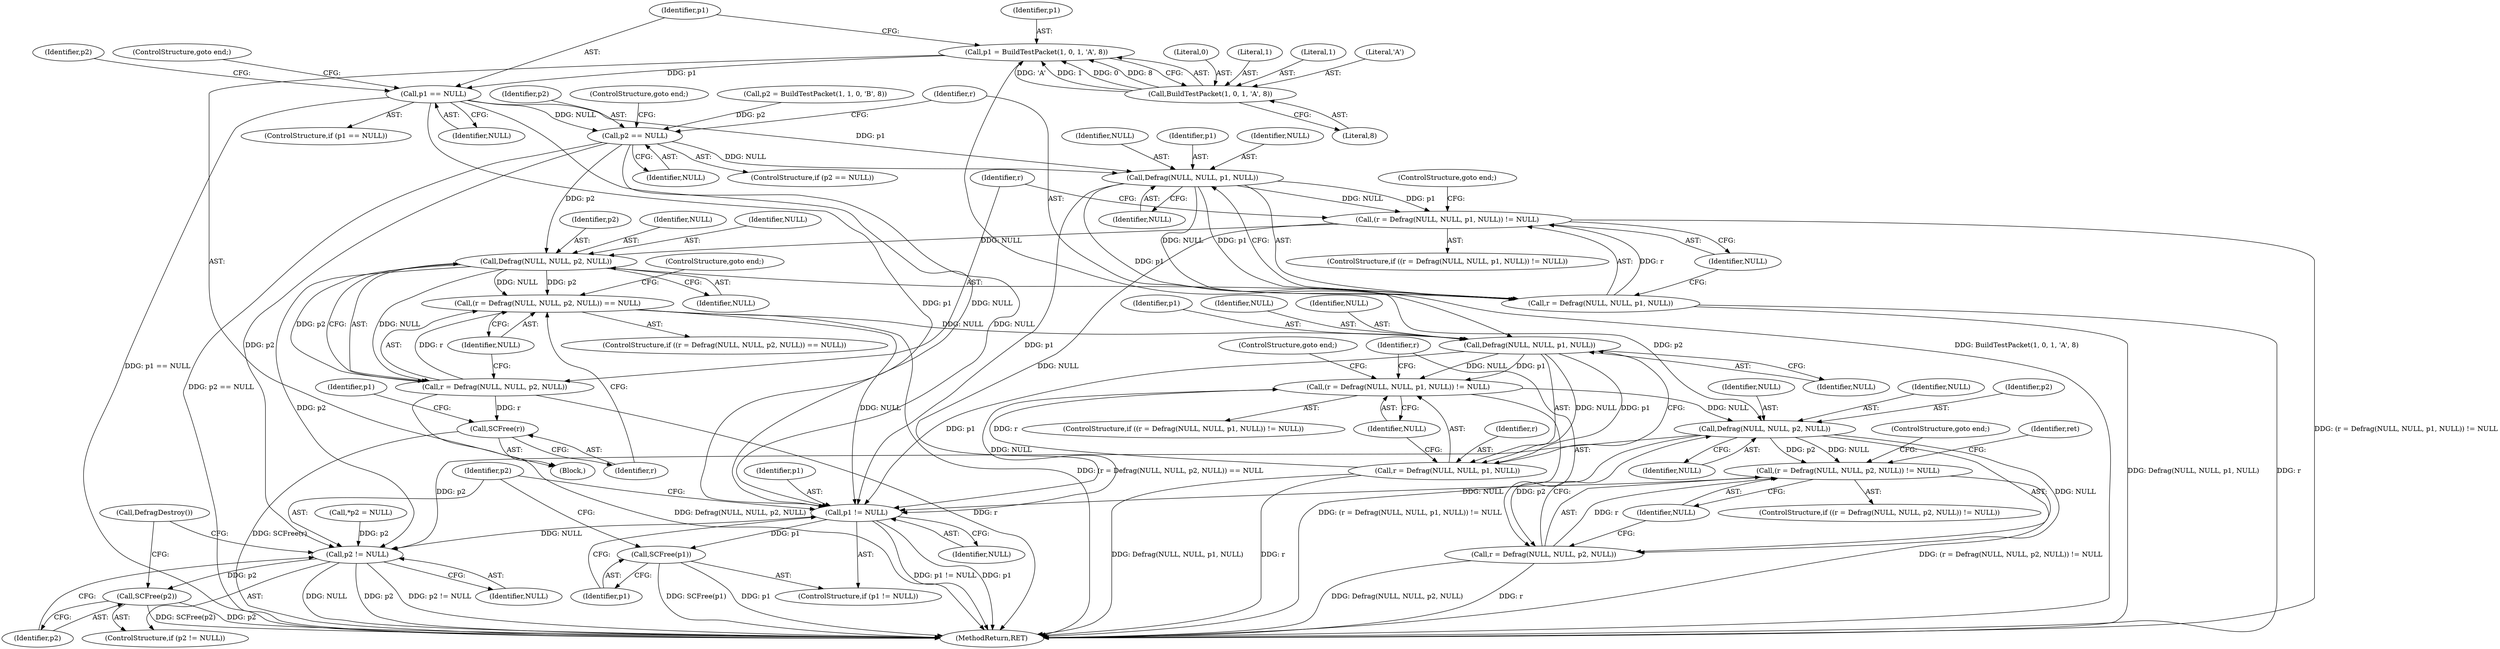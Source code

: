 digraph "1_suricata_4a04f814b15762eb446a5ead4d69d021512df6f8_12@pointer" {
"1000123" [label="(Call,p1 = BuildTestPacket(1, 0, 1, 'A', 8))"];
"1000125" [label="(Call,BuildTestPacket(1, 0, 1, 'A', 8))"];
"1000132" [label="(Call,p1 == NULL)"];
"1000145" [label="(Call,p2 == NULL)"];
"1000153" [label="(Call,Defrag(NULL, NULL, p1, NULL))"];
"1000150" [label="(Call,(r = Defrag(NULL, NULL, p1, NULL)) != NULL)"];
"1000164" [label="(Call,Defrag(NULL, NULL, p2, NULL))"];
"1000161" [label="(Call,(r = Defrag(NULL, NULL, p2, NULL)) == NULL)"];
"1000191" [label="(Call,Defrag(NULL, NULL, p1, NULL))"];
"1000188" [label="(Call,(r = Defrag(NULL, NULL, p1, NULL)) != NULL)"];
"1000202" [label="(Call,Defrag(NULL, NULL, p2, NULL))"];
"1000199" [label="(Call,(r = Defrag(NULL, NULL, p2, NULL)) != NULL)"];
"1000214" [label="(Call,p1 != NULL)"];
"1000217" [label="(Call,SCFree(p1))"];
"1000220" [label="(Call,p2 != NULL)"];
"1000223" [label="(Call,SCFree(p2))"];
"1000200" [label="(Call,r = Defrag(NULL, NULL, p2, NULL))"];
"1000189" [label="(Call,r = Defrag(NULL, NULL, p1, NULL))"];
"1000162" [label="(Call,r = Defrag(NULL, NULL, p2, NULL))"];
"1000171" [label="(Call,SCFree(r))"];
"1000151" [label="(Call,r = Defrag(NULL, NULL, p1, NULL))"];
"1000123" [label="(Call,p1 = BuildTestPacket(1, 0, 1, 'A', 8))"];
"1000131" [label="(ControlStructure,if (p1 == NULL))"];
"1000167" [label="(Identifier,p2)"];
"1000145" [label="(Call,p2 == NULL)"];
"1000224" [label="(Identifier,p2)"];
"1000168" [label="(Identifier,NULL)"];
"1000169" [label="(Identifier,NULL)"];
"1000213" [label="(ControlStructure,if (p1 != NULL))"];
"1000223" [label="(Call,SCFree(p2))"];
"1000137" [label="(Identifier,p2)"];
"1000159" [label="(ControlStructure,goto end;)"];
"1000151" [label="(Call,r = Defrag(NULL, NULL, p1, NULL))"];
"1000221" [label="(Identifier,p2)"];
"1000111" [label="(Call,*p2 = NULL)"];
"1000203" [label="(Identifier,NULL)"];
"1000172" [label="(Identifier,r)"];
"1000189" [label="(Call,r = Defrag(NULL, NULL, p1, NULL))"];
"1000219" [label="(ControlStructure,if (p2 != NULL))"];
"1000155" [label="(Identifier,NULL)"];
"1000204" [label="(Identifier,NULL)"];
"1000171" [label="(Call,SCFree(r))"];
"1000201" [label="(Identifier,r)"];
"1000153" [label="(Call,Defrag(NULL, NULL, p1, NULL))"];
"1000150" [label="(Call,(r = Defrag(NULL, NULL, p1, NULL)) != NULL)"];
"1000214" [label="(Call,p1 != NULL)"];
"1000152" [label="(Identifier,r)"];
"1000156" [label="(Identifier,p1)"];
"1000191" [label="(Call,Defrag(NULL, NULL, p1, NULL))"];
"1000194" [label="(Identifier,p1)"];
"1000163" [label="(Identifier,r)"];
"1000125" [label="(Call,BuildTestPacket(1, 0, 1, 'A', 8))"];
"1000130" [label="(Literal,8)"];
"1000136" [label="(Call,p2 = BuildTestPacket(1, 1, 0, 'B', 8))"];
"1000220" [label="(Call,p2 != NULL)"];
"1000162" [label="(Call,r = Defrag(NULL, NULL, p2, NULL))"];
"1000132" [label="(Call,p1 == NULL)"];
"1000160" [label="(ControlStructure,if ((r = Defrag(NULL, NULL, p2, NULL)) == NULL))"];
"1000195" [label="(Identifier,NULL)"];
"1000210" [label="(Identifier,ret)"];
"1000127" [label="(Literal,0)"];
"1000165" [label="(Identifier,NULL)"];
"1000190" [label="(Identifier,r)"];
"1000166" [label="(Identifier,NULL)"];
"1000134" [label="(Identifier,NULL)"];
"1000188" [label="(Call,(r = Defrag(NULL, NULL, p1, NULL)) != NULL)"];
"1000128" [label="(Literal,1)"];
"1000206" [label="(Identifier,NULL)"];
"1000217" [label="(Call,SCFree(p1))"];
"1000126" [label="(Literal,1)"];
"1000135" [label="(ControlStructure,goto end;)"];
"1000187" [label="(ControlStructure,if ((r = Defrag(NULL, NULL, p1, NULL)) != NULL))"];
"1000222" [label="(Identifier,NULL)"];
"1000158" [label="(Identifier,NULL)"];
"1000196" [label="(Identifier,NULL)"];
"1000176" [label="(Identifier,p1)"];
"1000154" [label="(Identifier,NULL)"];
"1000200" [label="(Call,r = Defrag(NULL, NULL, p2, NULL))"];
"1000157" [label="(Identifier,NULL)"];
"1000105" [label="(Block,)"];
"1000202" [label="(Call,Defrag(NULL, NULL, p2, NULL))"];
"1000192" [label="(Identifier,NULL)"];
"1000133" [label="(Identifier,p1)"];
"1000218" [label="(Identifier,p1)"];
"1000147" [label="(Identifier,NULL)"];
"1000225" [label="(Call,DefragDestroy())"];
"1000170" [label="(ControlStructure,goto end;)"];
"1000144" [label="(ControlStructure,if (p2 == NULL))"];
"1000228" [label="(MethodReturn,RET)"];
"1000164" [label="(Call,Defrag(NULL, NULL, p2, NULL))"];
"1000198" [label="(ControlStructure,if ((r = Defrag(NULL, NULL, p2, NULL)) != NULL))"];
"1000149" [label="(ControlStructure,if ((r = Defrag(NULL, NULL, p1, NULL)) != NULL))"];
"1000215" [label="(Identifier,p1)"];
"1000146" [label="(Identifier,p2)"];
"1000205" [label="(Identifier,p2)"];
"1000161" [label="(Call,(r = Defrag(NULL, NULL, p2, NULL)) == NULL)"];
"1000148" [label="(ControlStructure,goto end;)"];
"1000129" [label="(Literal,'A')"];
"1000193" [label="(Identifier,NULL)"];
"1000197" [label="(ControlStructure,goto end;)"];
"1000199" [label="(Call,(r = Defrag(NULL, NULL, p2, NULL)) != NULL)"];
"1000207" [label="(Identifier,NULL)"];
"1000208" [label="(ControlStructure,goto end;)"];
"1000216" [label="(Identifier,NULL)"];
"1000124" [label="(Identifier,p1)"];
"1000123" -> "1000105"  [label="AST: "];
"1000123" -> "1000125"  [label="CFG: "];
"1000124" -> "1000123"  [label="AST: "];
"1000125" -> "1000123"  [label="AST: "];
"1000133" -> "1000123"  [label="CFG: "];
"1000123" -> "1000228"  [label="DDG: BuildTestPacket(1, 0, 1, 'A', 8)"];
"1000125" -> "1000123"  [label="DDG: 'A'"];
"1000125" -> "1000123"  [label="DDG: 1"];
"1000125" -> "1000123"  [label="DDG: 0"];
"1000125" -> "1000123"  [label="DDG: 8"];
"1000123" -> "1000132"  [label="DDG: p1"];
"1000125" -> "1000130"  [label="CFG: "];
"1000126" -> "1000125"  [label="AST: "];
"1000127" -> "1000125"  [label="AST: "];
"1000128" -> "1000125"  [label="AST: "];
"1000129" -> "1000125"  [label="AST: "];
"1000130" -> "1000125"  [label="AST: "];
"1000132" -> "1000131"  [label="AST: "];
"1000132" -> "1000134"  [label="CFG: "];
"1000133" -> "1000132"  [label="AST: "];
"1000134" -> "1000132"  [label="AST: "];
"1000135" -> "1000132"  [label="CFG: "];
"1000137" -> "1000132"  [label="CFG: "];
"1000132" -> "1000228"  [label="DDG: p1 == NULL"];
"1000132" -> "1000145"  [label="DDG: NULL"];
"1000132" -> "1000153"  [label="DDG: p1"];
"1000132" -> "1000214"  [label="DDG: p1"];
"1000132" -> "1000214"  [label="DDG: NULL"];
"1000145" -> "1000144"  [label="AST: "];
"1000145" -> "1000147"  [label="CFG: "];
"1000146" -> "1000145"  [label="AST: "];
"1000147" -> "1000145"  [label="AST: "];
"1000148" -> "1000145"  [label="CFG: "];
"1000152" -> "1000145"  [label="CFG: "];
"1000145" -> "1000228"  [label="DDG: p2 == NULL"];
"1000136" -> "1000145"  [label="DDG: p2"];
"1000145" -> "1000153"  [label="DDG: NULL"];
"1000145" -> "1000164"  [label="DDG: p2"];
"1000145" -> "1000214"  [label="DDG: NULL"];
"1000145" -> "1000220"  [label="DDG: p2"];
"1000153" -> "1000151"  [label="AST: "];
"1000153" -> "1000157"  [label="CFG: "];
"1000154" -> "1000153"  [label="AST: "];
"1000155" -> "1000153"  [label="AST: "];
"1000156" -> "1000153"  [label="AST: "];
"1000157" -> "1000153"  [label="AST: "];
"1000151" -> "1000153"  [label="CFG: "];
"1000153" -> "1000150"  [label="DDG: NULL"];
"1000153" -> "1000150"  [label="DDG: p1"];
"1000153" -> "1000151"  [label="DDG: NULL"];
"1000153" -> "1000151"  [label="DDG: p1"];
"1000153" -> "1000191"  [label="DDG: p1"];
"1000153" -> "1000214"  [label="DDG: p1"];
"1000150" -> "1000149"  [label="AST: "];
"1000150" -> "1000158"  [label="CFG: "];
"1000151" -> "1000150"  [label="AST: "];
"1000158" -> "1000150"  [label="AST: "];
"1000159" -> "1000150"  [label="CFG: "];
"1000163" -> "1000150"  [label="CFG: "];
"1000150" -> "1000228"  [label="DDG: (r = Defrag(NULL, NULL, p1, NULL)) != NULL"];
"1000151" -> "1000150"  [label="DDG: r"];
"1000150" -> "1000164"  [label="DDG: NULL"];
"1000150" -> "1000214"  [label="DDG: NULL"];
"1000164" -> "1000162"  [label="AST: "];
"1000164" -> "1000168"  [label="CFG: "];
"1000165" -> "1000164"  [label="AST: "];
"1000166" -> "1000164"  [label="AST: "];
"1000167" -> "1000164"  [label="AST: "];
"1000168" -> "1000164"  [label="AST: "];
"1000162" -> "1000164"  [label="CFG: "];
"1000164" -> "1000161"  [label="DDG: NULL"];
"1000164" -> "1000161"  [label="DDG: p2"];
"1000164" -> "1000162"  [label="DDG: NULL"];
"1000164" -> "1000162"  [label="DDG: p2"];
"1000164" -> "1000202"  [label="DDG: p2"];
"1000164" -> "1000220"  [label="DDG: p2"];
"1000161" -> "1000160"  [label="AST: "];
"1000161" -> "1000169"  [label="CFG: "];
"1000162" -> "1000161"  [label="AST: "];
"1000169" -> "1000161"  [label="AST: "];
"1000170" -> "1000161"  [label="CFG: "];
"1000172" -> "1000161"  [label="CFG: "];
"1000161" -> "1000228"  [label="DDG: (r = Defrag(NULL, NULL, p2, NULL)) == NULL"];
"1000162" -> "1000161"  [label="DDG: r"];
"1000161" -> "1000191"  [label="DDG: NULL"];
"1000161" -> "1000214"  [label="DDG: NULL"];
"1000191" -> "1000189"  [label="AST: "];
"1000191" -> "1000195"  [label="CFG: "];
"1000192" -> "1000191"  [label="AST: "];
"1000193" -> "1000191"  [label="AST: "];
"1000194" -> "1000191"  [label="AST: "];
"1000195" -> "1000191"  [label="AST: "];
"1000189" -> "1000191"  [label="CFG: "];
"1000191" -> "1000188"  [label="DDG: NULL"];
"1000191" -> "1000188"  [label="DDG: p1"];
"1000191" -> "1000189"  [label="DDG: NULL"];
"1000191" -> "1000189"  [label="DDG: p1"];
"1000191" -> "1000214"  [label="DDG: p1"];
"1000188" -> "1000187"  [label="AST: "];
"1000188" -> "1000196"  [label="CFG: "];
"1000189" -> "1000188"  [label="AST: "];
"1000196" -> "1000188"  [label="AST: "];
"1000197" -> "1000188"  [label="CFG: "];
"1000201" -> "1000188"  [label="CFG: "];
"1000188" -> "1000228"  [label="DDG: (r = Defrag(NULL, NULL, p1, NULL)) != NULL"];
"1000189" -> "1000188"  [label="DDG: r"];
"1000188" -> "1000202"  [label="DDG: NULL"];
"1000188" -> "1000214"  [label="DDG: NULL"];
"1000202" -> "1000200"  [label="AST: "];
"1000202" -> "1000206"  [label="CFG: "];
"1000203" -> "1000202"  [label="AST: "];
"1000204" -> "1000202"  [label="AST: "];
"1000205" -> "1000202"  [label="AST: "];
"1000206" -> "1000202"  [label="AST: "];
"1000200" -> "1000202"  [label="CFG: "];
"1000202" -> "1000199"  [label="DDG: NULL"];
"1000202" -> "1000199"  [label="DDG: p2"];
"1000202" -> "1000200"  [label="DDG: NULL"];
"1000202" -> "1000200"  [label="DDG: p2"];
"1000202" -> "1000220"  [label="DDG: p2"];
"1000199" -> "1000198"  [label="AST: "];
"1000199" -> "1000207"  [label="CFG: "];
"1000200" -> "1000199"  [label="AST: "];
"1000207" -> "1000199"  [label="AST: "];
"1000208" -> "1000199"  [label="CFG: "];
"1000210" -> "1000199"  [label="CFG: "];
"1000199" -> "1000228"  [label="DDG: (r = Defrag(NULL, NULL, p2, NULL)) != NULL"];
"1000200" -> "1000199"  [label="DDG: r"];
"1000199" -> "1000214"  [label="DDG: NULL"];
"1000214" -> "1000213"  [label="AST: "];
"1000214" -> "1000216"  [label="CFG: "];
"1000215" -> "1000214"  [label="AST: "];
"1000216" -> "1000214"  [label="AST: "];
"1000218" -> "1000214"  [label="CFG: "];
"1000221" -> "1000214"  [label="CFG: "];
"1000214" -> "1000228"  [label="DDG: p1 != NULL"];
"1000214" -> "1000228"  [label="DDG: p1"];
"1000214" -> "1000217"  [label="DDG: p1"];
"1000214" -> "1000220"  [label="DDG: NULL"];
"1000217" -> "1000213"  [label="AST: "];
"1000217" -> "1000218"  [label="CFG: "];
"1000218" -> "1000217"  [label="AST: "];
"1000221" -> "1000217"  [label="CFG: "];
"1000217" -> "1000228"  [label="DDG: SCFree(p1)"];
"1000217" -> "1000228"  [label="DDG: p1"];
"1000220" -> "1000219"  [label="AST: "];
"1000220" -> "1000222"  [label="CFG: "];
"1000221" -> "1000220"  [label="AST: "];
"1000222" -> "1000220"  [label="AST: "];
"1000224" -> "1000220"  [label="CFG: "];
"1000225" -> "1000220"  [label="CFG: "];
"1000220" -> "1000228"  [label="DDG: NULL"];
"1000220" -> "1000228"  [label="DDG: p2"];
"1000220" -> "1000228"  [label="DDG: p2 != NULL"];
"1000111" -> "1000220"  [label="DDG: p2"];
"1000220" -> "1000223"  [label="DDG: p2"];
"1000223" -> "1000219"  [label="AST: "];
"1000223" -> "1000224"  [label="CFG: "];
"1000224" -> "1000223"  [label="AST: "];
"1000225" -> "1000223"  [label="CFG: "];
"1000223" -> "1000228"  [label="DDG: SCFree(p2)"];
"1000223" -> "1000228"  [label="DDG: p2"];
"1000201" -> "1000200"  [label="AST: "];
"1000207" -> "1000200"  [label="CFG: "];
"1000200" -> "1000228"  [label="DDG: r"];
"1000200" -> "1000228"  [label="DDG: Defrag(NULL, NULL, p2, NULL)"];
"1000190" -> "1000189"  [label="AST: "];
"1000196" -> "1000189"  [label="CFG: "];
"1000189" -> "1000228"  [label="DDG: r"];
"1000189" -> "1000228"  [label="DDG: Defrag(NULL, NULL, p1, NULL)"];
"1000163" -> "1000162"  [label="AST: "];
"1000169" -> "1000162"  [label="CFG: "];
"1000162" -> "1000228"  [label="DDG: Defrag(NULL, NULL, p2, NULL)"];
"1000162" -> "1000228"  [label="DDG: r"];
"1000162" -> "1000171"  [label="DDG: r"];
"1000171" -> "1000105"  [label="AST: "];
"1000171" -> "1000172"  [label="CFG: "];
"1000172" -> "1000171"  [label="AST: "];
"1000176" -> "1000171"  [label="CFG: "];
"1000171" -> "1000228"  [label="DDG: SCFree(r)"];
"1000152" -> "1000151"  [label="AST: "];
"1000158" -> "1000151"  [label="CFG: "];
"1000151" -> "1000228"  [label="DDG: r"];
"1000151" -> "1000228"  [label="DDG: Defrag(NULL, NULL, p1, NULL)"];
}
